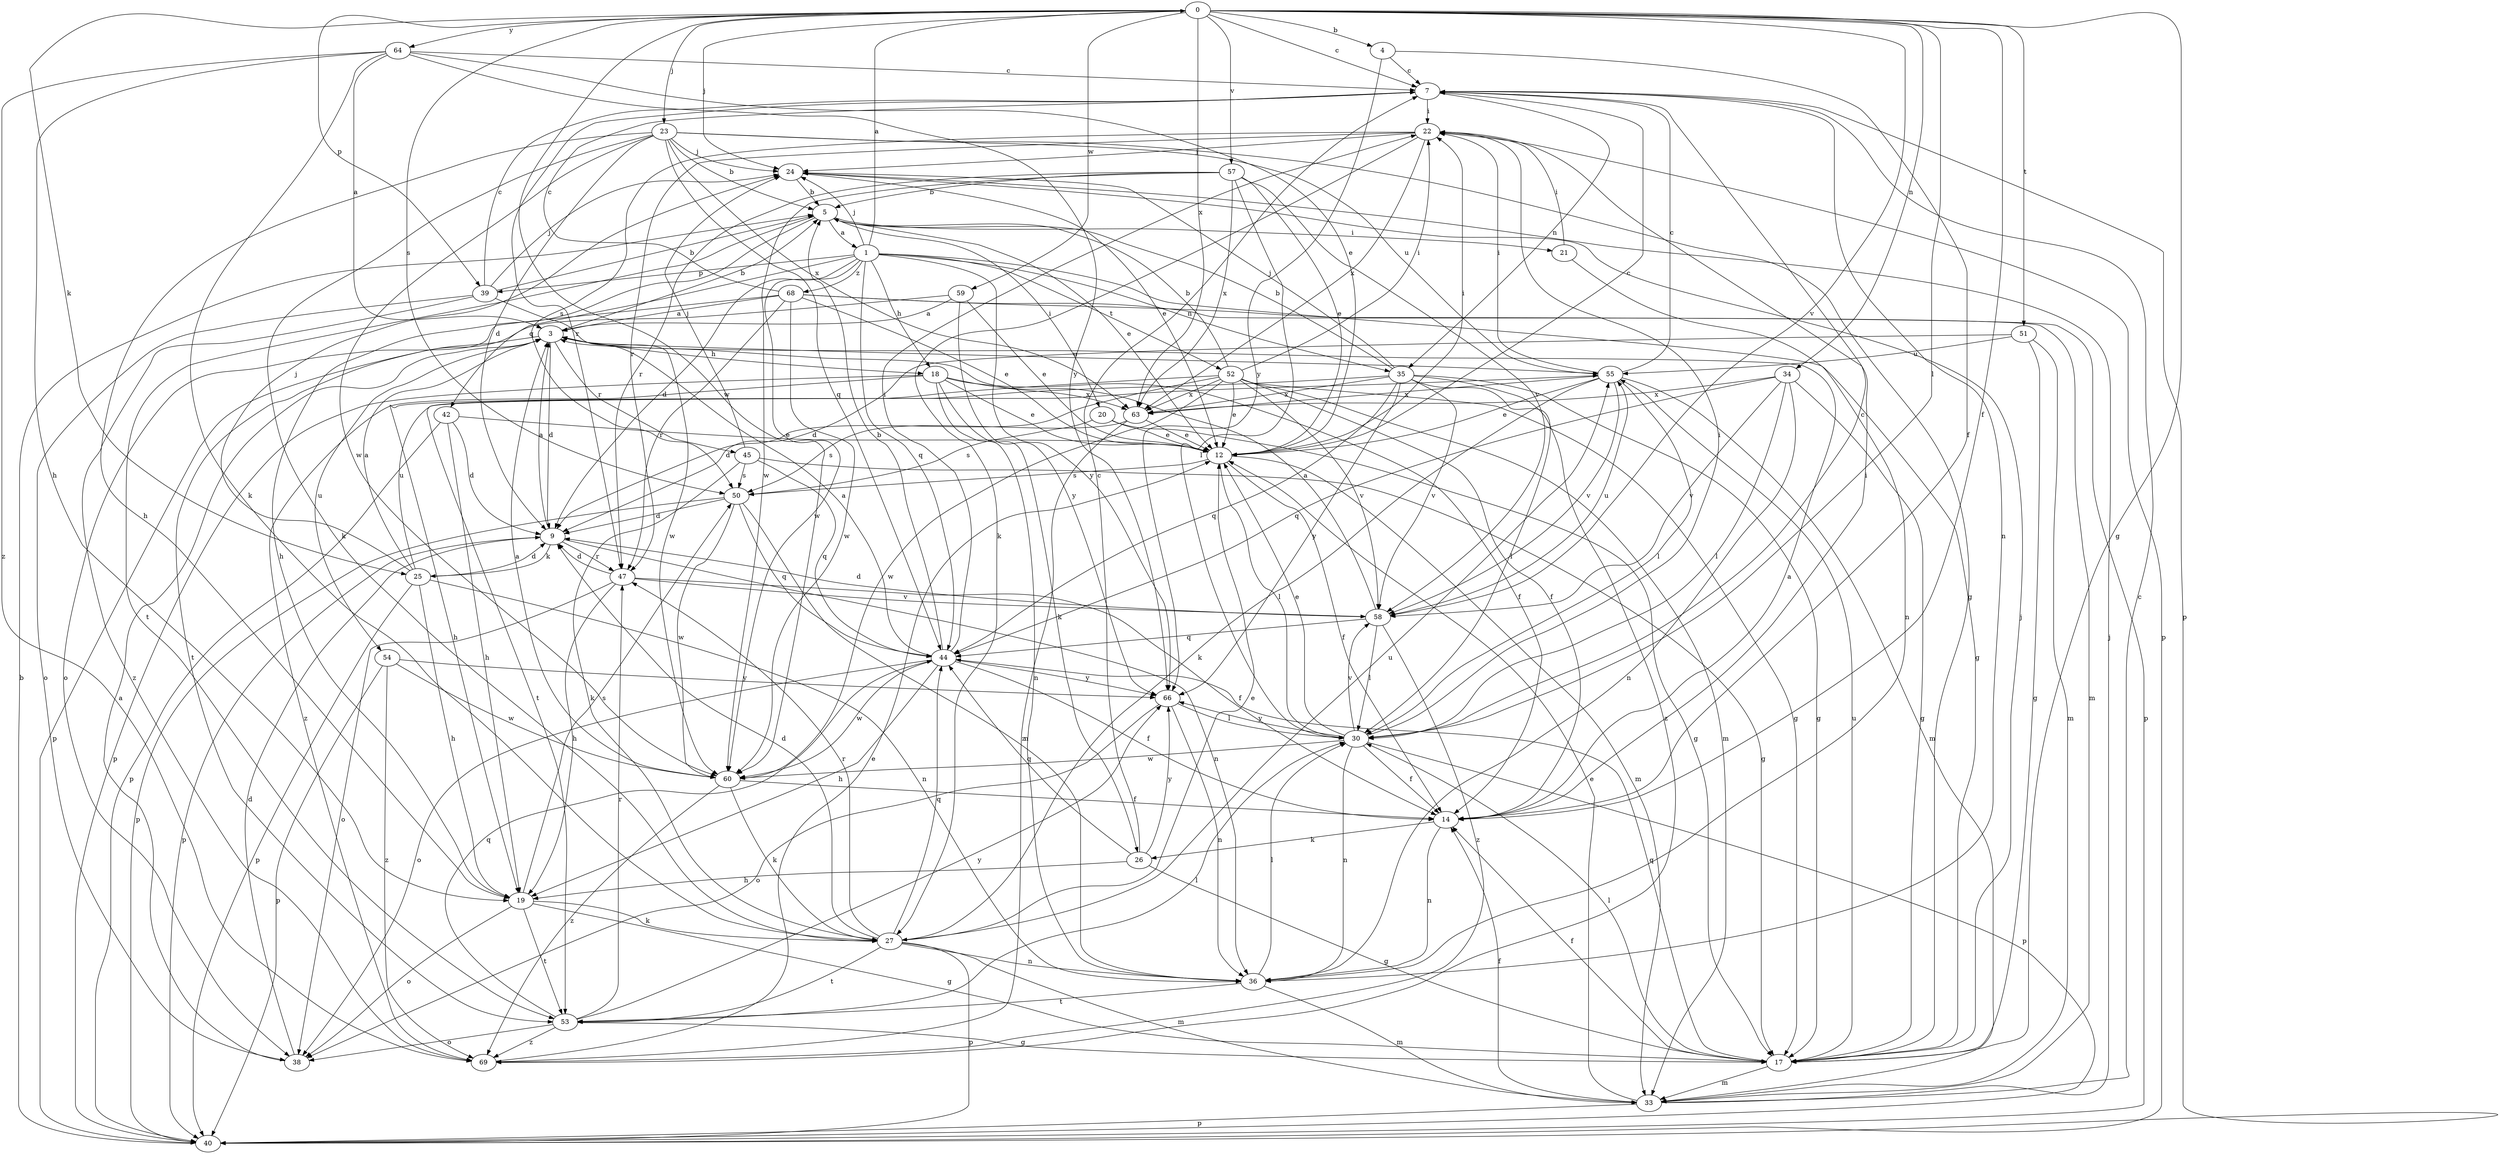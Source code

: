 strict digraph  {
0;
1;
3;
4;
5;
7;
9;
12;
14;
17;
18;
19;
20;
21;
22;
23;
24;
25;
26;
27;
30;
33;
34;
35;
36;
38;
39;
40;
42;
44;
45;
47;
50;
51;
52;
53;
54;
55;
57;
58;
59;
60;
63;
64;
66;
68;
69;
0 -> 4  [label=b];
0 -> 7  [label=c];
0 -> 14  [label=f];
0 -> 17  [label=g];
0 -> 23  [label=j];
0 -> 24  [label=j];
0 -> 25  [label=k];
0 -> 30  [label=l];
0 -> 34  [label=n];
0 -> 39  [label=p];
0 -> 50  [label=s];
0 -> 51  [label=t];
0 -> 57  [label=v];
0 -> 58  [label=v];
0 -> 59  [label=w];
0 -> 60  [label=w];
0 -> 63  [label=x];
0 -> 64  [label=y];
1 -> 0  [label=a];
1 -> 9  [label=d];
1 -> 17  [label=g];
1 -> 18  [label=h];
1 -> 24  [label=j];
1 -> 35  [label=n];
1 -> 39  [label=p];
1 -> 42  [label=q];
1 -> 44  [label=q];
1 -> 52  [label=t];
1 -> 60  [label=w];
1 -> 66  [label=y];
1 -> 68  [label=z];
3 -> 5  [label=b];
3 -> 9  [label=d];
3 -> 18  [label=h];
3 -> 40  [label=p];
3 -> 45  [label=r];
3 -> 54  [label=u];
3 -> 55  [label=u];
4 -> 7  [label=c];
4 -> 14  [label=f];
4 -> 66  [label=y];
5 -> 1  [label=a];
5 -> 12  [label=e];
5 -> 19  [label=h];
5 -> 20  [label=i];
5 -> 21  [label=i];
5 -> 53  [label=t];
7 -> 22  [label=i];
7 -> 35  [label=n];
7 -> 36  [label=n];
7 -> 40  [label=p];
7 -> 47  [label=r];
9 -> 3  [label=a];
9 -> 25  [label=k];
9 -> 36  [label=n];
9 -> 40  [label=p];
9 -> 47  [label=r];
12 -> 7  [label=c];
12 -> 14  [label=f];
12 -> 22  [label=i];
12 -> 30  [label=l];
12 -> 33  [label=m];
12 -> 50  [label=s];
14 -> 3  [label=a];
14 -> 22  [label=i];
14 -> 26  [label=k];
14 -> 36  [label=n];
17 -> 14  [label=f];
17 -> 24  [label=j];
17 -> 30  [label=l];
17 -> 33  [label=m];
17 -> 44  [label=q];
17 -> 55  [label=u];
18 -> 12  [label=e];
18 -> 14  [label=f];
18 -> 26  [label=k];
18 -> 36  [label=n];
18 -> 40  [label=p];
18 -> 63  [label=x];
18 -> 69  [label=z];
19 -> 17  [label=g];
19 -> 27  [label=k];
19 -> 38  [label=o];
19 -> 50  [label=s];
19 -> 53  [label=t];
20 -> 12  [label=e];
20 -> 17  [label=g];
20 -> 50  [label=s];
21 -> 22  [label=i];
21 -> 36  [label=n];
22 -> 24  [label=j];
22 -> 27  [label=k];
22 -> 40  [label=p];
22 -> 47  [label=r];
22 -> 50  [label=s];
22 -> 63  [label=x];
23 -> 5  [label=b];
23 -> 9  [label=d];
23 -> 17  [label=g];
23 -> 19  [label=h];
23 -> 24  [label=j];
23 -> 27  [label=k];
23 -> 44  [label=q];
23 -> 55  [label=u];
23 -> 60  [label=w];
23 -> 63  [label=x];
24 -> 5  [label=b];
24 -> 12  [label=e];
25 -> 3  [label=a];
25 -> 9  [label=d];
25 -> 19  [label=h];
25 -> 24  [label=j];
25 -> 36  [label=n];
25 -> 40  [label=p];
25 -> 55  [label=u];
26 -> 7  [label=c];
26 -> 17  [label=g];
26 -> 19  [label=h];
26 -> 44  [label=q];
26 -> 66  [label=y];
27 -> 9  [label=d];
27 -> 12  [label=e];
27 -> 33  [label=m];
27 -> 36  [label=n];
27 -> 40  [label=p];
27 -> 44  [label=q];
27 -> 47  [label=r];
27 -> 53  [label=t];
27 -> 55  [label=u];
30 -> 7  [label=c];
30 -> 12  [label=e];
30 -> 14  [label=f];
30 -> 22  [label=i];
30 -> 36  [label=n];
30 -> 40  [label=p];
30 -> 58  [label=v];
30 -> 60  [label=w];
30 -> 66  [label=y];
33 -> 7  [label=c];
33 -> 12  [label=e];
33 -> 14  [label=f];
33 -> 24  [label=j];
33 -> 40  [label=p];
34 -> 17  [label=g];
34 -> 30  [label=l];
34 -> 36  [label=n];
34 -> 44  [label=q];
34 -> 58  [label=v];
34 -> 63  [label=x];
35 -> 5  [label=b];
35 -> 17  [label=g];
35 -> 24  [label=j];
35 -> 30  [label=l];
35 -> 44  [label=q];
35 -> 53  [label=t];
35 -> 58  [label=v];
35 -> 63  [label=x];
35 -> 66  [label=y];
35 -> 69  [label=z];
36 -> 30  [label=l];
36 -> 33  [label=m];
36 -> 53  [label=t];
38 -> 3  [label=a];
38 -> 9  [label=d];
39 -> 5  [label=b];
39 -> 7  [label=c];
39 -> 24  [label=j];
39 -> 38  [label=o];
39 -> 60  [label=w];
39 -> 69  [label=z];
40 -> 5  [label=b];
42 -> 9  [label=d];
42 -> 12  [label=e];
42 -> 19  [label=h];
42 -> 40  [label=p];
44 -> 3  [label=a];
44 -> 5  [label=b];
44 -> 14  [label=f];
44 -> 19  [label=h];
44 -> 22  [label=i];
44 -> 38  [label=o];
44 -> 60  [label=w];
44 -> 66  [label=y];
45 -> 17  [label=g];
45 -> 24  [label=j];
45 -> 27  [label=k];
45 -> 44  [label=q];
45 -> 50  [label=s];
47 -> 9  [label=d];
47 -> 14  [label=f];
47 -> 19  [label=h];
47 -> 38  [label=o];
47 -> 58  [label=v];
50 -> 9  [label=d];
50 -> 36  [label=n];
50 -> 40  [label=p];
50 -> 44  [label=q];
50 -> 60  [label=w];
51 -> 9  [label=d];
51 -> 17  [label=g];
51 -> 33  [label=m];
51 -> 55  [label=u];
52 -> 5  [label=b];
52 -> 9  [label=d];
52 -> 12  [label=e];
52 -> 14  [label=f];
52 -> 17  [label=g];
52 -> 19  [label=h];
52 -> 22  [label=i];
52 -> 33  [label=m];
52 -> 58  [label=v];
52 -> 60  [label=w];
52 -> 63  [label=x];
53 -> 17  [label=g];
53 -> 30  [label=l];
53 -> 38  [label=o];
53 -> 44  [label=q];
53 -> 47  [label=r];
53 -> 66  [label=y];
53 -> 69  [label=z];
54 -> 40  [label=p];
54 -> 60  [label=w];
54 -> 66  [label=y];
54 -> 69  [label=z];
55 -> 7  [label=c];
55 -> 12  [label=e];
55 -> 22  [label=i];
55 -> 27  [label=k];
55 -> 30  [label=l];
55 -> 33  [label=m];
55 -> 58  [label=v];
55 -> 63  [label=x];
57 -> 5  [label=b];
57 -> 12  [label=e];
57 -> 30  [label=l];
57 -> 47  [label=r];
57 -> 58  [label=v];
57 -> 60  [label=w];
57 -> 63  [label=x];
58 -> 3  [label=a];
58 -> 9  [label=d];
58 -> 30  [label=l];
58 -> 44  [label=q];
58 -> 55  [label=u];
58 -> 69  [label=z];
59 -> 3  [label=a];
59 -> 12  [label=e];
59 -> 53  [label=t];
59 -> 66  [label=y];
60 -> 3  [label=a];
60 -> 14  [label=f];
60 -> 27  [label=k];
60 -> 69  [label=z];
63 -> 12  [label=e];
63 -> 50  [label=s];
63 -> 69  [label=z];
64 -> 3  [label=a];
64 -> 7  [label=c];
64 -> 12  [label=e];
64 -> 19  [label=h];
64 -> 27  [label=k];
64 -> 66  [label=y];
64 -> 69  [label=z];
66 -> 30  [label=l];
66 -> 36  [label=n];
66 -> 38  [label=o];
68 -> 3  [label=a];
68 -> 7  [label=c];
68 -> 12  [label=e];
68 -> 33  [label=m];
68 -> 38  [label=o];
68 -> 40  [label=p];
68 -> 47  [label=r];
68 -> 60  [label=w];
69 -> 12  [label=e];
}
